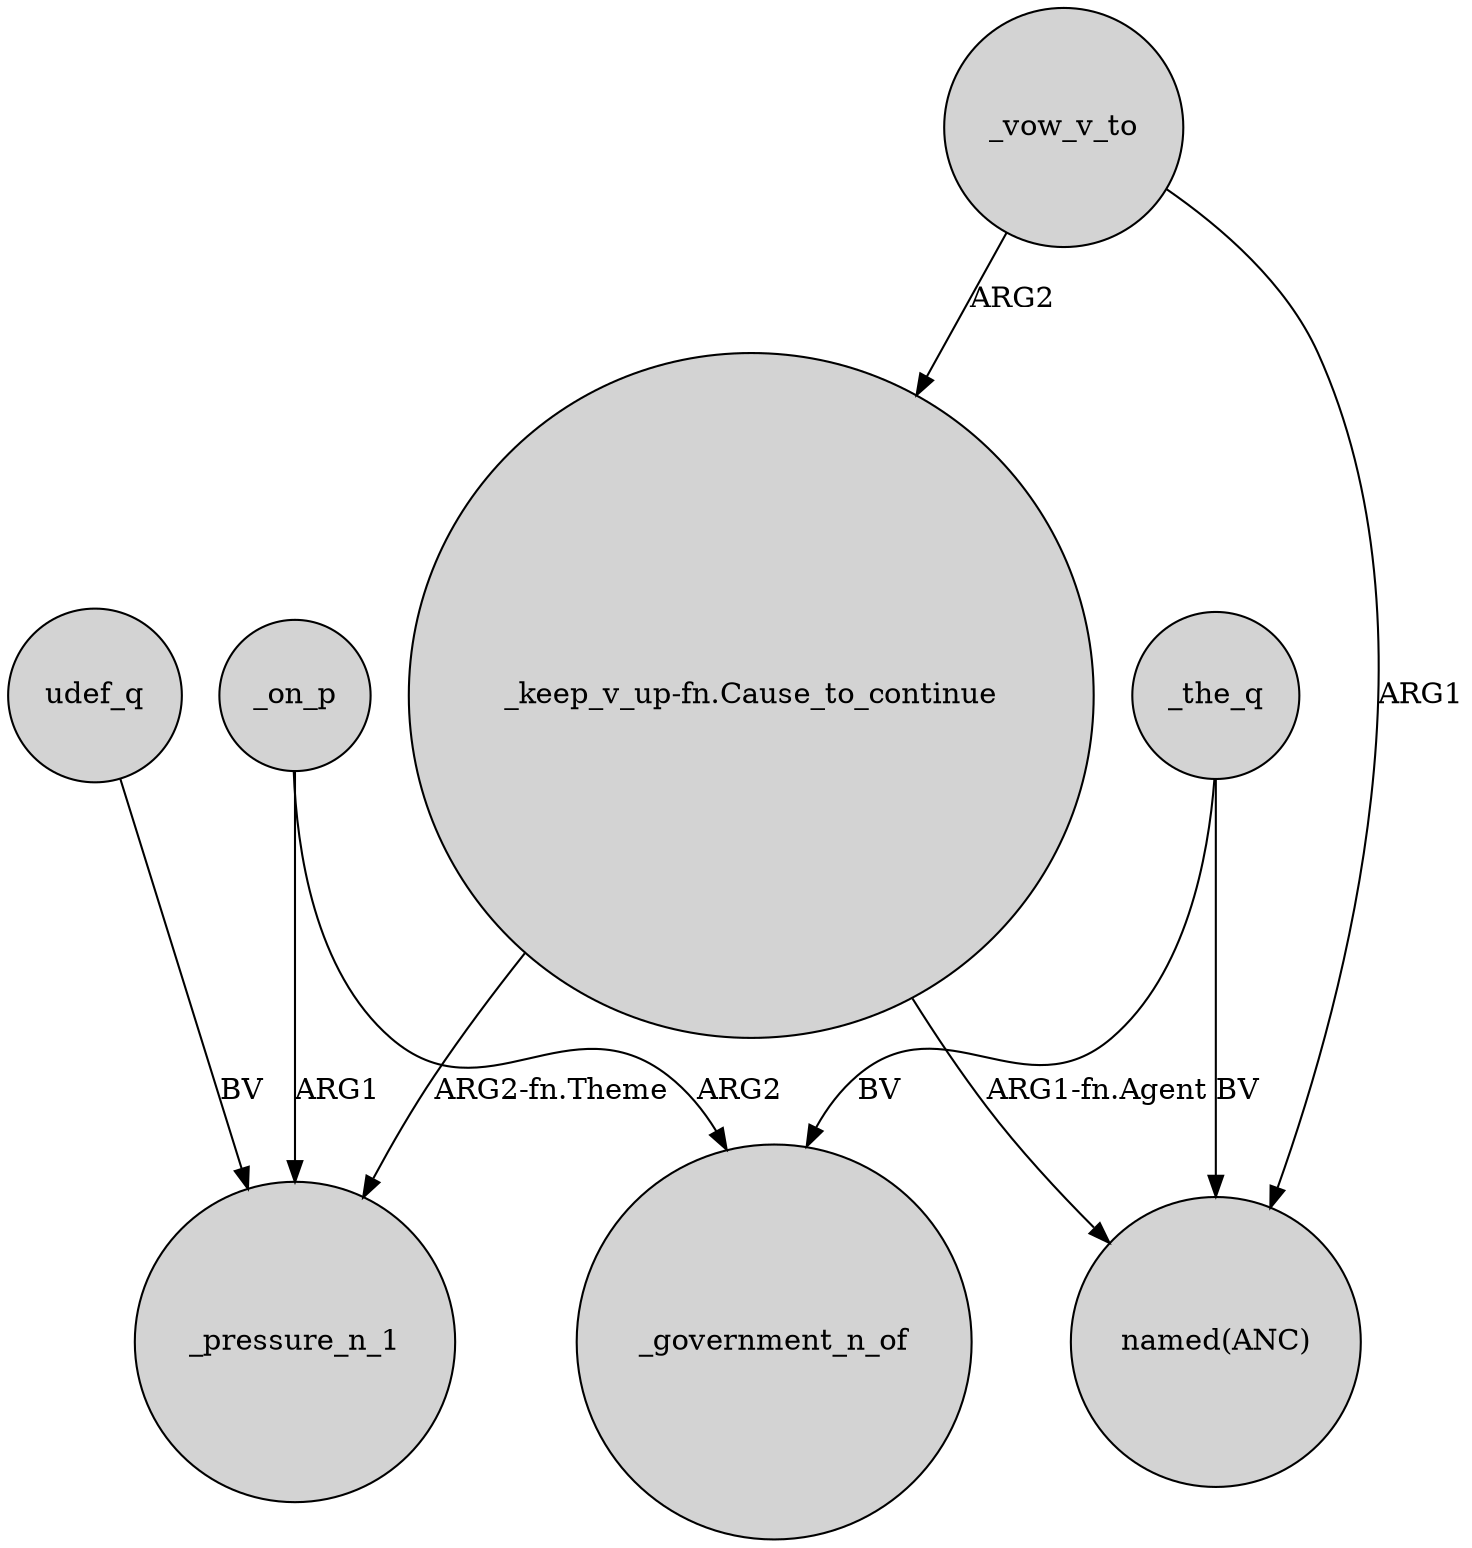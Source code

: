 digraph {
	node [shape=circle style=filled]
	udef_q -> _pressure_n_1 [label=BV]
	"_keep_v_up-fn.Cause_to_continue" -> _pressure_n_1 [label="ARG2-fn.Theme"]
	_the_q -> _government_n_of [label=BV]
	"_keep_v_up-fn.Cause_to_continue" -> "named(ANC)" [label="ARG1-fn.Agent"]
	_vow_v_to -> "_keep_v_up-fn.Cause_to_continue" [label=ARG2]
	_on_p -> _government_n_of [label=ARG2]
	_the_q -> "named(ANC)" [label=BV]
	_on_p -> _pressure_n_1 [label=ARG1]
	_vow_v_to -> "named(ANC)" [label=ARG1]
}
